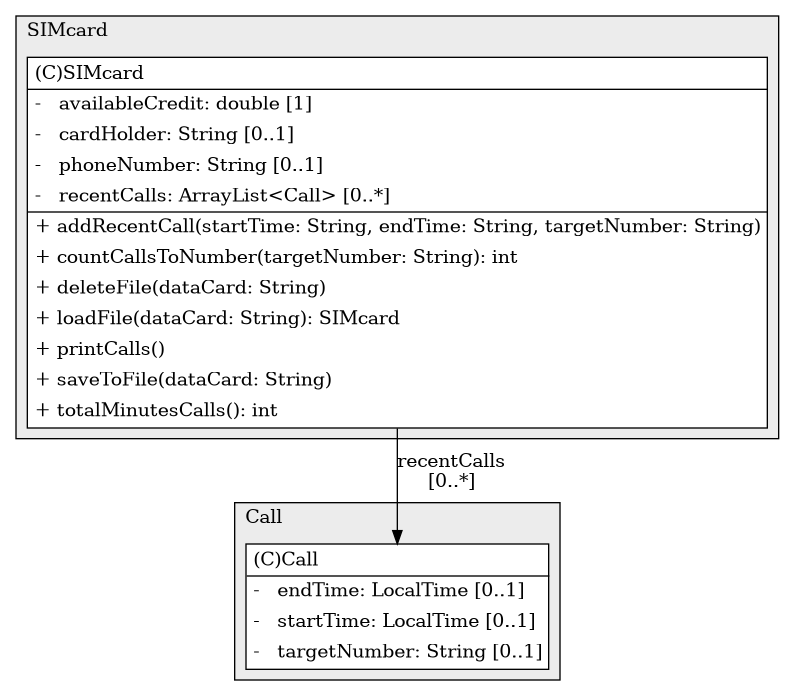 @startuml

/' diagram meta data start
config=StructureConfiguration;
{
  "projectClassification": {
    "searchMode": "OpenProject", // OpenProject, AllProjects
    "includedProjects": "",
    "pathEndKeywords": "*.impl",
    "isClientPath": "",
    "isClientName": "",
    "isTestPath": "",
    "isTestName": "",
    "isMappingPath": "",
    "isMappingName": "",
    "isDataAccessPath": "",
    "isDataAccessName": "",
    "isDataStructurePath": "",
    "isDataStructureName": "",
    "isInterfaceStructuresPath": "",
    "isInterfaceStructuresName": "",
    "isEntryPointPath": "",
    "isEntryPointName": "",
    "treatFinalFieldsAsMandatory": false
  },
  "graphRestriction": {
    "classPackageExcludeFilter": "",
    "classPackageIncludeFilter": "",
    "classNameExcludeFilter": "",
    "classNameIncludeFilter": "",
    "methodNameExcludeFilter": "",
    "methodNameIncludeFilter": "",
    "removeByInheritance": "", // inheritance/annotation based filtering is done in a second step
    "removeByAnnotation": "",
    "removeByClassPackage": "", // cleanup the graph after inheritance/annotation based filtering is done
    "removeByClassName": "",
    "cutMappings": false,
    "cutEnum": true,
    "cutTests": true,
    "cutClient": true,
    "cutDataAccess": false,
    "cutInterfaceStructures": false,
    "cutDataStructures": false,
    "cutGetterAndSetter": true,
    "cutConstructors": true
  },
  "graphTraversal": {
    "forwardDepth": 6,
    "backwardDepth": 6,
    "classPackageExcludeFilter": "",
    "classPackageIncludeFilter": "",
    "classNameExcludeFilter": "",
    "classNameIncludeFilter": "",
    "methodNameExcludeFilter": "",
    "methodNameIncludeFilter": "",
    "hideMappings": false,
    "hideDataStructures": false,
    "hidePrivateMethods": true,
    "hideInterfaceCalls": true, // indirection: implementation -> interface (is hidden) -> implementation
    "onlyShowApplicationEntryPoints": false, // root node is included
    "useMethodCallsForStructureDiagram": "ForwardOnly" // ForwardOnly, BothDirections, No
  },
  "details": {
    "aggregation": "GroupByClass", // ByClass, GroupByClass, None
    "showClassGenericTypes": true,
    "showMethods": true,
    "showMethodParameterNames": true,
    "showMethodParameterTypes": true,
    "showMethodReturnType": true,
    "showPackageLevels": 2,
    "showDetailedClassStructure": true
  },
  "rootClass": "SIMcard",
  "extensionCallbackMethod": "" // qualified.class.name#methodName - signature: public static String method(String)
}
diagram meta data end '/



digraph g {
    rankdir="TB"
    splines=polyline
    

'nodes 
subgraph cluster_1482520505 { 
   	label=SIMcard
	labeljust=l
	fillcolor="#ececec"
	style=filled
   
   SIMcard1482520505[
	label=<<TABLE BORDER="1" CELLBORDER="0" CELLPADDING="4" CELLSPACING="0">
<TR><TD ALIGN="LEFT" >(C)SIMcard</TD></TR>
<HR/>
<TR><TD ALIGN="LEFT" >-   availableCredit: double [1]</TD></TR>
<TR><TD ALIGN="LEFT" >-   cardHolder: String [0..1]</TD></TR>
<TR><TD ALIGN="LEFT" >-   phoneNumber: String [0..1]</TD></TR>
<TR><TD ALIGN="LEFT" >-   recentCalls: ArrayList&lt;Call&gt; [0..*]</TD></TR>
<HR/>
<TR><TD ALIGN="LEFT" >+ addRecentCall(startTime: String, endTime: String, targetNumber: String)</TD></TR>
<TR><TD ALIGN="LEFT" >+ countCallsToNumber(targetNumber: String): int</TD></TR>
<TR><TD ALIGN="LEFT" >+ deleteFile(dataCard: String)</TD></TR>
<TR><TD ALIGN="LEFT" >+ loadFile(dataCard: String): SIMcard</TD></TR>
<TR><TD ALIGN="LEFT" >+ printCalls()</TD></TR>
<TR><TD ALIGN="LEFT" >+ saveToFile(dataCard: String)</TD></TR>
<TR><TD ALIGN="LEFT" >+ totalMinutesCalls(): int</TD></TR>
</TABLE>>
	style=filled
	margin=0
	shape=plaintext
	fillcolor="#FFFFFF"
];
} 

subgraph cluster_2092670 { 
   	label=Call
	labeljust=l
	fillcolor="#ececec"
	style=filled
   
   Call2092670[
	label=<<TABLE BORDER="1" CELLBORDER="0" CELLPADDING="4" CELLSPACING="0">
<TR><TD ALIGN="LEFT" >(C)Call</TD></TR>
<HR/>
<TR><TD ALIGN="LEFT" >-   endTime: LocalTime [0..1]</TD></TR>
<TR><TD ALIGN="LEFT" >-   startTime: LocalTime [0..1]</TD></TR>
<TR><TD ALIGN="LEFT" >-   targetNumber: String [0..1]</TD></TR>
</TABLE>>
	style=filled
	margin=0
	shape=plaintext
	fillcolor="#FFFFFF"
];
} 

'edges    
SIMcard1482520505 -> Call2092670[label="recentCalls
[0..*]"];
    
}
@enduml
